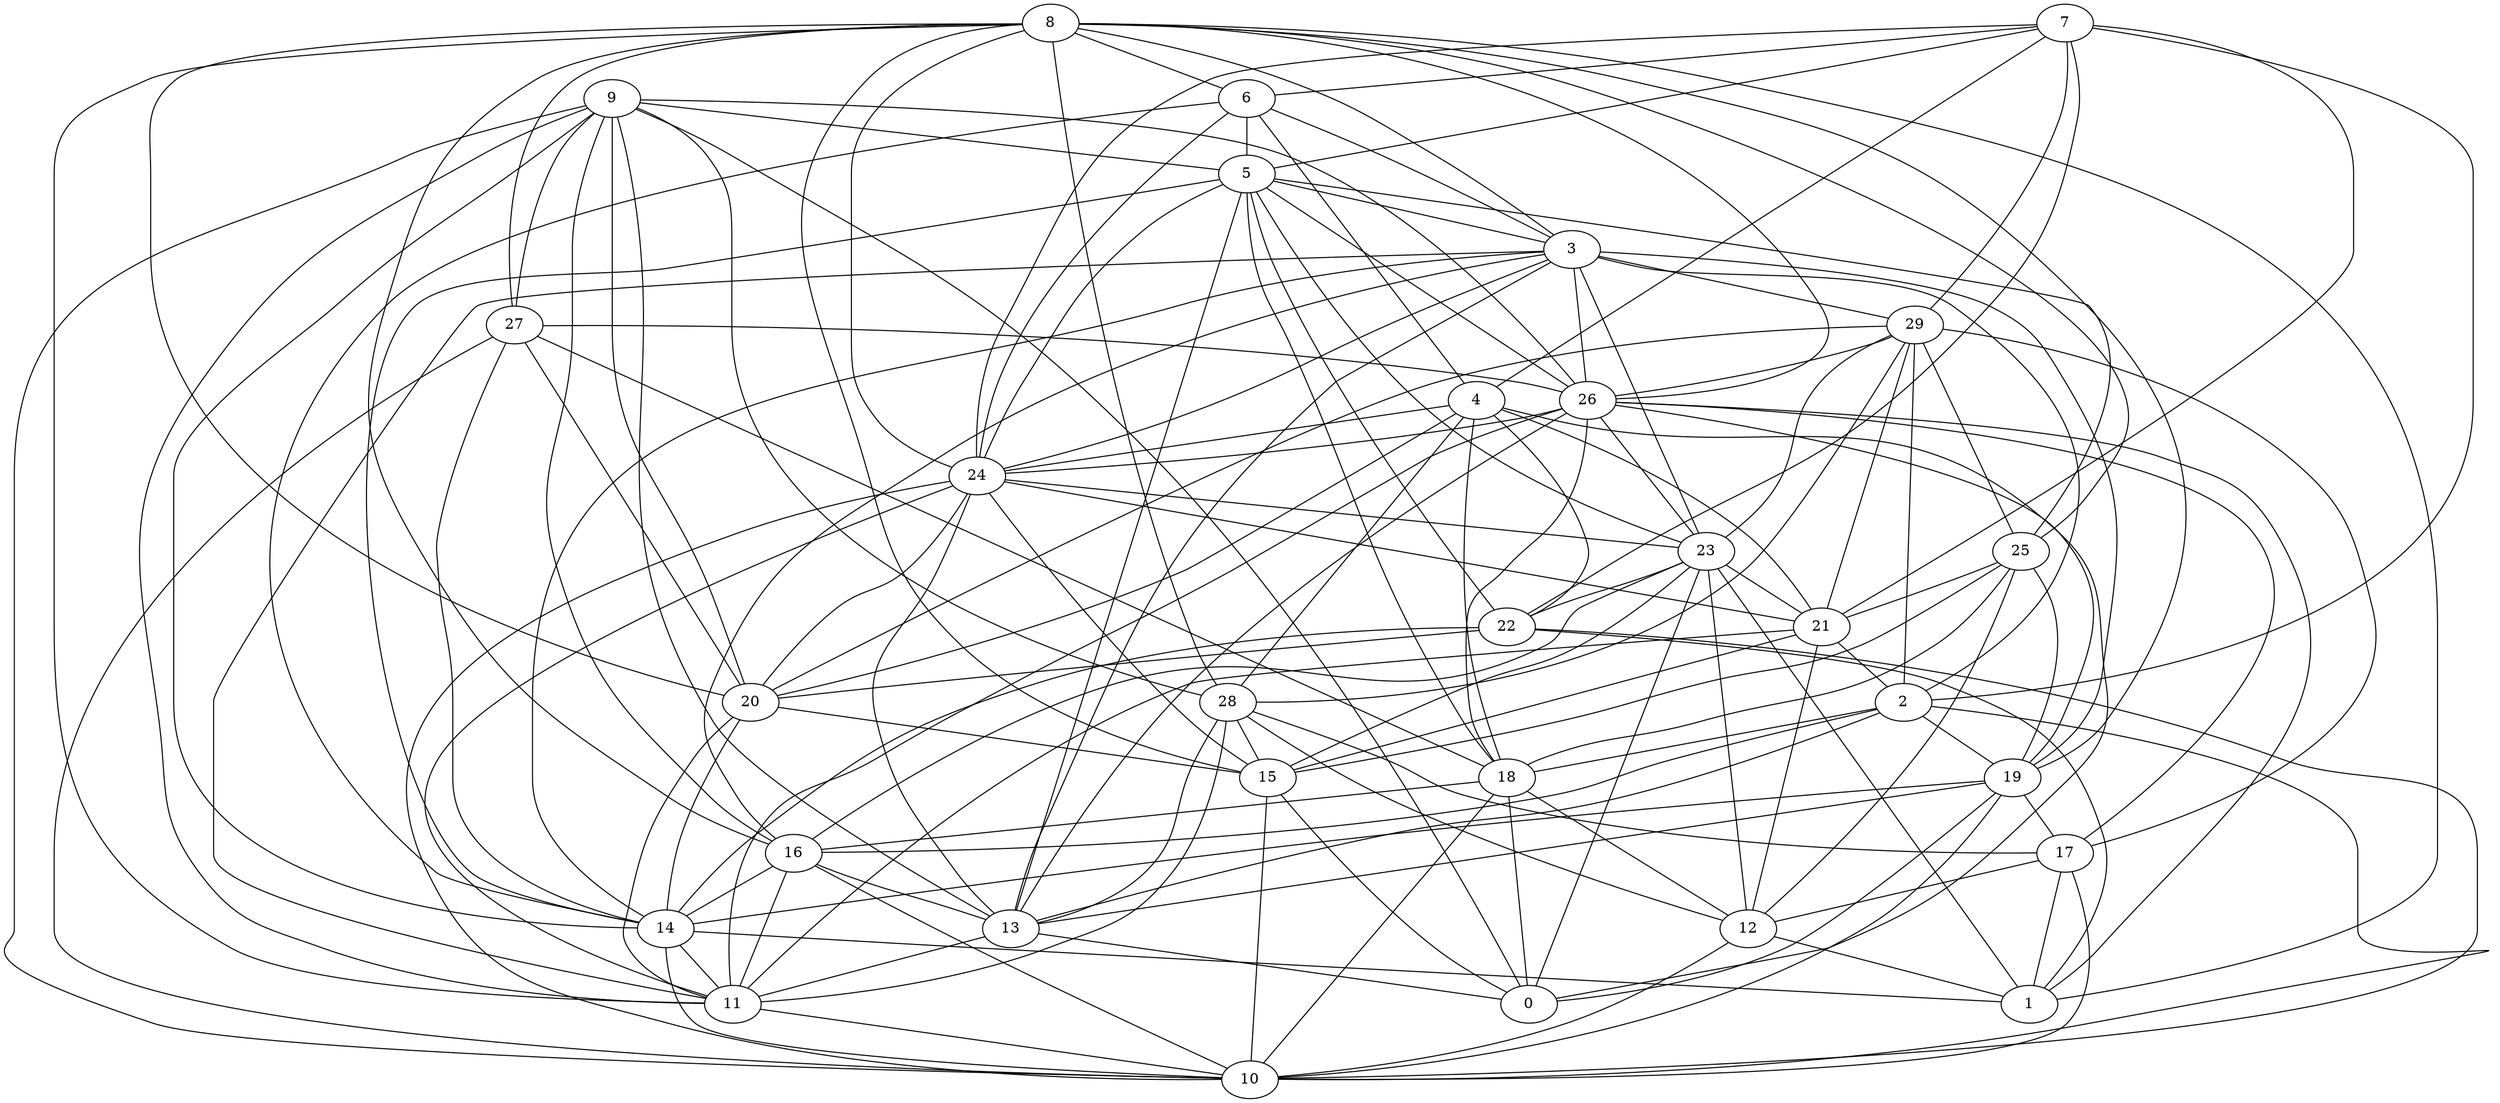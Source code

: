 digraph GG_graph {

subgraph G_graph {
edge [color = black]
"20" -> "15" [dir = none]
"8" -> "25" [dir = none]
"8" -> "26" [dir = none]
"8" -> "24" [dir = none]
"8" -> "16" [dir = none]
"8" -> "1" [dir = none]
"19" -> "0" [dir = none]
"24" -> "11" [dir = none]
"24" -> "10" [dir = none]
"24" -> "15" [dir = none]
"29" -> "26" [dir = none]
"29" -> "25" [dir = none]
"13" -> "0" [dir = none]
"13" -> "11" [dir = none]
"22" -> "10" [dir = none]
"9" -> "28" [dir = none]
"9" -> "5" [dir = none]
"9" -> "26" [dir = none]
"9" -> "20" [dir = none]
"9" -> "14" [dir = none]
"9" -> "10" [dir = none]
"9" -> "0" [dir = none]
"17" -> "12" [dir = none]
"17" -> "10" [dir = none]
"28" -> "15" [dir = none]
"28" -> "17" [dir = none]
"4" -> "24" [dir = none]
"4" -> "22" [dir = none]
"4" -> "28" [dir = none]
"16" -> "13" [dir = none]
"6" -> "5" [dir = none]
"6" -> "24" [dir = none]
"3" -> "29" [dir = none]
"3" -> "2" [dir = none]
"26" -> "19" [dir = none]
"26" -> "1" [dir = none]
"26" -> "17" [dir = none]
"27" -> "10" [dir = none]
"27" -> "26" [dir = none]
"7" -> "24" [dir = none]
"7" -> "29" [dir = none]
"7" -> "4" [dir = none]
"7" -> "5" [dir = none]
"7" -> "2" [dir = none]
"5" -> "25" [dir = none]
"5" -> "14" [dir = none]
"5" -> "18" [dir = none]
"5" -> "3" [dir = none]
"5" -> "13" [dir = none]
"11" -> "10" [dir = none]
"18" -> "0" [dir = none]
"12" -> "1" [dir = none]
"21" -> "11" [dir = none]
"23" -> "16" [dir = none]
"23" -> "1" [dir = none]
"23" -> "21" [dir = none]
"2" -> "10" [dir = none]
"2" -> "13" [dir = none]
"8" -> "19" [dir = none]
"23" -> "0" [dir = none]
"8" -> "28" [dir = none]
"3" -> "16" [dir = none]
"12" -> "10" [dir = none]
"20" -> "14" [dir = none]
"29" -> "23" [dir = none]
"14" -> "1" [dir = none]
"15" -> "0" [dir = none]
"19" -> "14" [dir = none]
"26" -> "23" [dir = none]
"23" -> "12" [dir = none]
"23" -> "15" [dir = none]
"6" -> "14" [dir = none]
"14" -> "11" [dir = none]
"26" -> "18" [dir = none]
"21" -> "2" [dir = none]
"19" -> "10" [dir = none]
"24" -> "21" [dir = none]
"22" -> "14" [dir = none]
"27" -> "20" [dir = none]
"29" -> "17" [dir = none]
"4" -> "18" [dir = none]
"6" -> "4" [dir = none]
"28" -> "13" [dir = none]
"6" -> "3" [dir = none]
"14" -> "10" [dir = none]
"3" -> "23" [dir = none]
"3" -> "26" [dir = none]
"21" -> "12" [dir = none]
"16" -> "11" [dir = none]
"7" -> "21" [dir = none]
"18" -> "12" [dir = none]
"7" -> "6" [dir = none]
"25" -> "18" [dir = none]
"27" -> "14" [dir = none]
"5" -> "23" [dir = none]
"21" -> "15" [dir = none]
"28" -> "11" [dir = none]
"24" -> "20" [dir = none]
"9" -> "16" [dir = none]
"29" -> "28" [dir = none]
"3" -> "24" [dir = none]
"5" -> "26" [dir = none]
"4" -> "21" [dir = none]
"5" -> "24" [dir = none]
"29" -> "20" [dir = none]
"3" -> "13" [dir = none]
"26" -> "24" [dir = none]
"22" -> "20" [dir = none]
"3" -> "11" [dir = none]
"8" -> "15" [dir = none]
"29" -> "2" [dir = none]
"29" -> "21" [dir = none]
"3" -> "14" [dir = none]
"7" -> "22" [dir = none]
"19" -> "13" [dir = none]
"8" -> "11" [dir = none]
"26" -> "13" [dir = none]
"25" -> "19" [dir = none]
"17" -> "1" [dir = none]
"15" -> "10" [dir = none]
"8" -> "6" [dir = none]
"2" -> "16" [dir = none]
"5" -> "22" [dir = none]
"18" -> "10" [dir = none]
"4" -> "20" [dir = none]
"8" -> "20" [dir = none]
"25" -> "12" [dir = none]
"28" -> "12" [dir = none]
"19" -> "17" [dir = none]
"16" -> "10" [dir = none]
"27" -> "18" [dir = none]
"8" -> "27" [dir = none]
"18" -> "16" [dir = none]
"22" -> "1" [dir = none]
"24" -> "23" [dir = none]
"16" -> "14" [dir = none]
"23" -> "22" [dir = none]
"20" -> "11" [dir = none]
"26" -> "11" [dir = none]
"2" -> "18" [dir = none]
"2" -> "19" [dir = none]
"9" -> "27" [dir = none]
"4" -> "0" [dir = none]
"9" -> "13" [dir = none]
"3" -> "19" [dir = none]
"8" -> "3" [dir = none]
"25" -> "15" [dir = none]
"25" -> "21" [dir = none]
"24" -> "13" [dir = none]
"9" -> "11" [dir = none]
}

}
